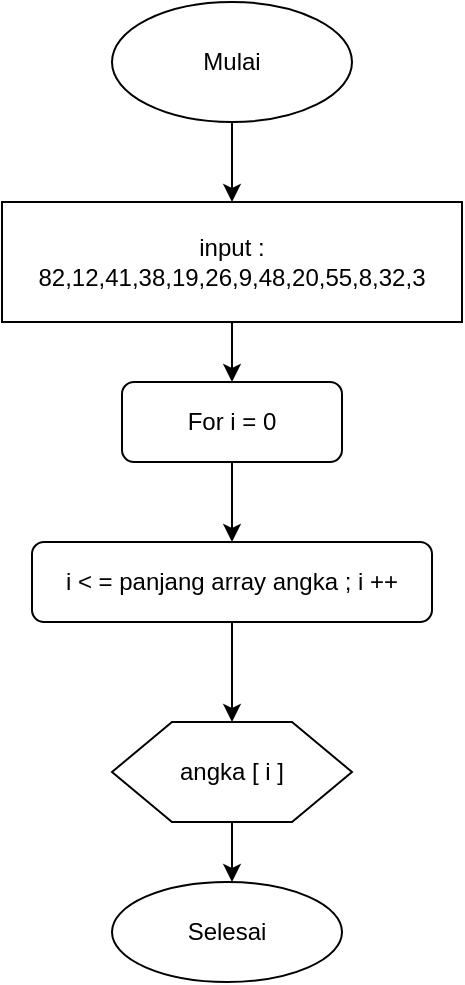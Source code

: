 <mxfile version="13.0.3" type="device"><diagram id="8dRce7hjs89ayU7qyQmI" name="Page-1"><mxGraphModel dx="852" dy="494" grid="1" gridSize="10" guides="1" tooltips="1" connect="1" arrows="1" fold="1" page="1" pageScale="1" pageWidth="850" pageHeight="1100" math="0" shadow="0"><root><mxCell id="0"/><mxCell id="1" parent="0"/><mxCell id="3jDuw94-oLbqTo99ry3s-2" style="edgeStyle=orthogonalEdgeStyle;rounded=0;orthogonalLoop=1;jettySize=auto;html=1;" edge="1" parent="1" source="3jDuw94-oLbqTo99ry3s-1" target="3jDuw94-oLbqTo99ry3s-3"><mxGeometry relative="1" as="geometry"><mxPoint x="390" y="140" as="targetPoint"/></mxGeometry></mxCell><mxCell id="3jDuw94-oLbqTo99ry3s-1" value="Mulai" style="ellipse;whiteSpace=wrap;html=1;" vertex="1" parent="1"><mxGeometry x="330" y="40" width="120" height="60" as="geometry"/></mxCell><mxCell id="3jDuw94-oLbqTo99ry3s-5" style="edgeStyle=orthogonalEdgeStyle;rounded=0;orthogonalLoop=1;jettySize=auto;html=1;" edge="1" parent="1" source="3jDuw94-oLbqTo99ry3s-3"><mxGeometry relative="1" as="geometry"><mxPoint x="390" y="230" as="targetPoint"/></mxGeometry></mxCell><mxCell id="3jDuw94-oLbqTo99ry3s-3" value="input : 82,12,41,38,19,26,9,48,20,55,8,32,3" style="rounded=0;whiteSpace=wrap;html=1;" vertex="1" parent="1"><mxGeometry x="275" y="140" width="230" height="60" as="geometry"/></mxCell><mxCell id="3jDuw94-oLbqTo99ry3s-7" value="" style="edgeStyle=orthogonalEdgeStyle;rounded=0;orthogonalLoop=1;jettySize=auto;html=1;" edge="1" parent="1" source="3jDuw94-oLbqTo99ry3s-4" target="3jDuw94-oLbqTo99ry3s-6"><mxGeometry relative="1" as="geometry"/></mxCell><mxCell id="3jDuw94-oLbqTo99ry3s-4" value="For i = 0" style="rounded=1;whiteSpace=wrap;html=1;" vertex="1" parent="1"><mxGeometry x="335" y="230" width="110" height="40" as="geometry"/></mxCell><mxCell id="3jDuw94-oLbqTo99ry3s-9" value="" style="edgeStyle=orthogonalEdgeStyle;rounded=0;orthogonalLoop=1;jettySize=auto;html=1;" edge="1" parent="1" source="3jDuw94-oLbqTo99ry3s-6" target="3jDuw94-oLbqTo99ry3s-8"><mxGeometry relative="1" as="geometry"/></mxCell><mxCell id="3jDuw94-oLbqTo99ry3s-6" value="i &amp;lt; = panjang array angka ; i ++" style="rounded=1;whiteSpace=wrap;html=1;" vertex="1" parent="1"><mxGeometry x="290" y="310" width="200" height="40" as="geometry"/></mxCell><mxCell id="3jDuw94-oLbqTo99ry3s-14" style="edgeStyle=orthogonalEdgeStyle;rounded=0;orthogonalLoop=1;jettySize=auto;html=1;" edge="1" parent="1" source="3jDuw94-oLbqTo99ry3s-8"><mxGeometry relative="1" as="geometry"><mxPoint x="390" y="480" as="targetPoint"/></mxGeometry></mxCell><mxCell id="3jDuw94-oLbqTo99ry3s-8" value="angka [ i ]" style="shape=hexagon;perimeter=hexagonPerimeter2;whiteSpace=wrap;html=1;" vertex="1" parent="1"><mxGeometry x="330" y="400" width="120" height="50" as="geometry"/></mxCell><mxCell id="3jDuw94-oLbqTo99ry3s-10" value="Selesai" style="ellipse;whiteSpace=wrap;html=1;" vertex="1" parent="1"><mxGeometry x="330" y="480" width="115" height="50" as="geometry"/></mxCell></root></mxGraphModel></diagram></mxfile>